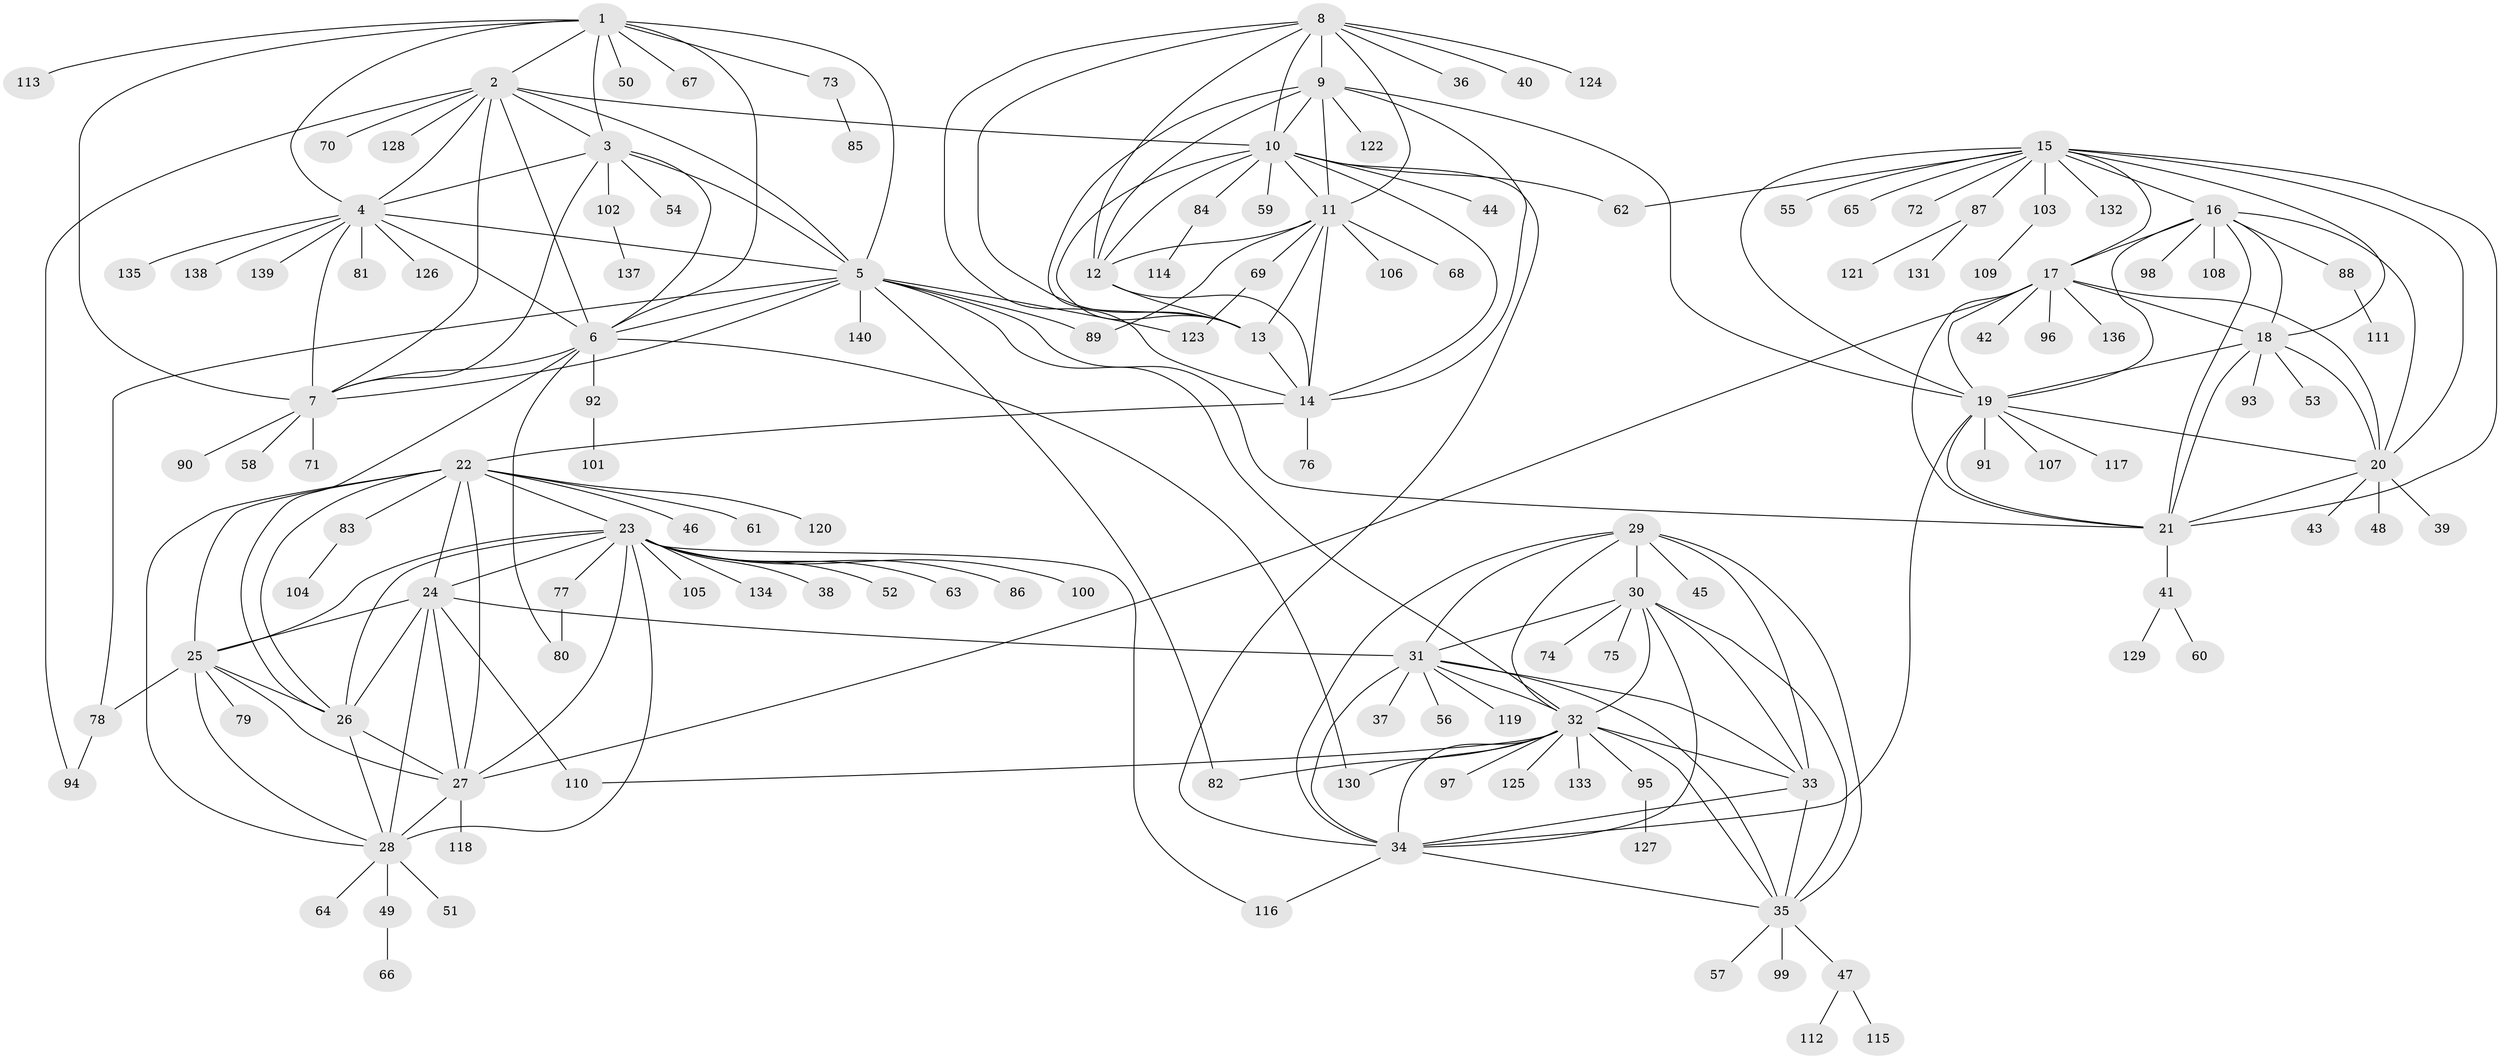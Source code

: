 // Generated by graph-tools (version 1.1) at 2025/37/03/09/25 02:37:24]
// undirected, 140 vertices, 230 edges
graph export_dot {
graph [start="1"]
  node [color=gray90,style=filled];
  1;
  2;
  3;
  4;
  5;
  6;
  7;
  8;
  9;
  10;
  11;
  12;
  13;
  14;
  15;
  16;
  17;
  18;
  19;
  20;
  21;
  22;
  23;
  24;
  25;
  26;
  27;
  28;
  29;
  30;
  31;
  32;
  33;
  34;
  35;
  36;
  37;
  38;
  39;
  40;
  41;
  42;
  43;
  44;
  45;
  46;
  47;
  48;
  49;
  50;
  51;
  52;
  53;
  54;
  55;
  56;
  57;
  58;
  59;
  60;
  61;
  62;
  63;
  64;
  65;
  66;
  67;
  68;
  69;
  70;
  71;
  72;
  73;
  74;
  75;
  76;
  77;
  78;
  79;
  80;
  81;
  82;
  83;
  84;
  85;
  86;
  87;
  88;
  89;
  90;
  91;
  92;
  93;
  94;
  95;
  96;
  97;
  98;
  99;
  100;
  101;
  102;
  103;
  104;
  105;
  106;
  107;
  108;
  109;
  110;
  111;
  112;
  113;
  114;
  115;
  116;
  117;
  118;
  119;
  120;
  121;
  122;
  123;
  124;
  125;
  126;
  127;
  128;
  129;
  130;
  131;
  132;
  133;
  134;
  135;
  136;
  137;
  138;
  139;
  140;
  1 -- 2;
  1 -- 3;
  1 -- 4;
  1 -- 5;
  1 -- 6;
  1 -- 7;
  1 -- 50;
  1 -- 67;
  1 -- 73;
  1 -- 113;
  2 -- 3;
  2 -- 4;
  2 -- 5;
  2 -- 6;
  2 -- 7;
  2 -- 10;
  2 -- 70;
  2 -- 94;
  2 -- 128;
  3 -- 4;
  3 -- 5;
  3 -- 6;
  3 -- 7;
  3 -- 54;
  3 -- 102;
  4 -- 5;
  4 -- 6;
  4 -- 7;
  4 -- 81;
  4 -- 126;
  4 -- 135;
  4 -- 138;
  4 -- 139;
  5 -- 6;
  5 -- 7;
  5 -- 21;
  5 -- 32;
  5 -- 78;
  5 -- 82;
  5 -- 89;
  5 -- 123;
  5 -- 140;
  6 -- 7;
  6 -- 26;
  6 -- 80;
  6 -- 92;
  6 -- 130;
  7 -- 58;
  7 -- 71;
  7 -- 90;
  8 -- 9;
  8 -- 10;
  8 -- 11;
  8 -- 12;
  8 -- 13;
  8 -- 14;
  8 -- 36;
  8 -- 40;
  8 -- 124;
  9 -- 10;
  9 -- 11;
  9 -- 12;
  9 -- 13;
  9 -- 14;
  9 -- 19;
  9 -- 122;
  10 -- 11;
  10 -- 12;
  10 -- 13;
  10 -- 14;
  10 -- 34;
  10 -- 44;
  10 -- 59;
  10 -- 62;
  10 -- 84;
  11 -- 12;
  11 -- 13;
  11 -- 14;
  11 -- 68;
  11 -- 69;
  11 -- 89;
  11 -- 106;
  12 -- 13;
  12 -- 14;
  13 -- 14;
  14 -- 22;
  14 -- 76;
  15 -- 16;
  15 -- 17;
  15 -- 18;
  15 -- 19;
  15 -- 20;
  15 -- 21;
  15 -- 55;
  15 -- 62;
  15 -- 65;
  15 -- 72;
  15 -- 87;
  15 -- 103;
  15 -- 132;
  16 -- 17;
  16 -- 18;
  16 -- 19;
  16 -- 20;
  16 -- 21;
  16 -- 88;
  16 -- 98;
  16 -- 108;
  17 -- 18;
  17 -- 19;
  17 -- 20;
  17 -- 21;
  17 -- 27;
  17 -- 42;
  17 -- 96;
  17 -- 136;
  18 -- 19;
  18 -- 20;
  18 -- 21;
  18 -- 53;
  18 -- 93;
  19 -- 20;
  19 -- 21;
  19 -- 34;
  19 -- 91;
  19 -- 107;
  19 -- 117;
  20 -- 21;
  20 -- 39;
  20 -- 43;
  20 -- 48;
  21 -- 41;
  22 -- 23;
  22 -- 24;
  22 -- 25;
  22 -- 26;
  22 -- 27;
  22 -- 28;
  22 -- 46;
  22 -- 61;
  22 -- 83;
  22 -- 120;
  23 -- 24;
  23 -- 25;
  23 -- 26;
  23 -- 27;
  23 -- 28;
  23 -- 38;
  23 -- 52;
  23 -- 63;
  23 -- 77;
  23 -- 86;
  23 -- 100;
  23 -- 105;
  23 -- 116;
  23 -- 134;
  24 -- 25;
  24 -- 26;
  24 -- 27;
  24 -- 28;
  24 -- 31;
  24 -- 110;
  25 -- 26;
  25 -- 27;
  25 -- 28;
  25 -- 78;
  25 -- 79;
  26 -- 27;
  26 -- 28;
  27 -- 28;
  27 -- 118;
  28 -- 49;
  28 -- 51;
  28 -- 64;
  29 -- 30;
  29 -- 31;
  29 -- 32;
  29 -- 33;
  29 -- 34;
  29 -- 35;
  29 -- 45;
  30 -- 31;
  30 -- 32;
  30 -- 33;
  30 -- 34;
  30 -- 35;
  30 -- 74;
  30 -- 75;
  31 -- 32;
  31 -- 33;
  31 -- 34;
  31 -- 35;
  31 -- 37;
  31 -- 56;
  31 -- 119;
  32 -- 33;
  32 -- 34;
  32 -- 35;
  32 -- 82;
  32 -- 95;
  32 -- 97;
  32 -- 110;
  32 -- 125;
  32 -- 130;
  32 -- 133;
  33 -- 34;
  33 -- 35;
  34 -- 35;
  34 -- 116;
  35 -- 47;
  35 -- 57;
  35 -- 99;
  41 -- 60;
  41 -- 129;
  47 -- 112;
  47 -- 115;
  49 -- 66;
  69 -- 123;
  73 -- 85;
  77 -- 80;
  78 -- 94;
  83 -- 104;
  84 -- 114;
  87 -- 121;
  87 -- 131;
  88 -- 111;
  92 -- 101;
  95 -- 127;
  102 -- 137;
  103 -- 109;
}
